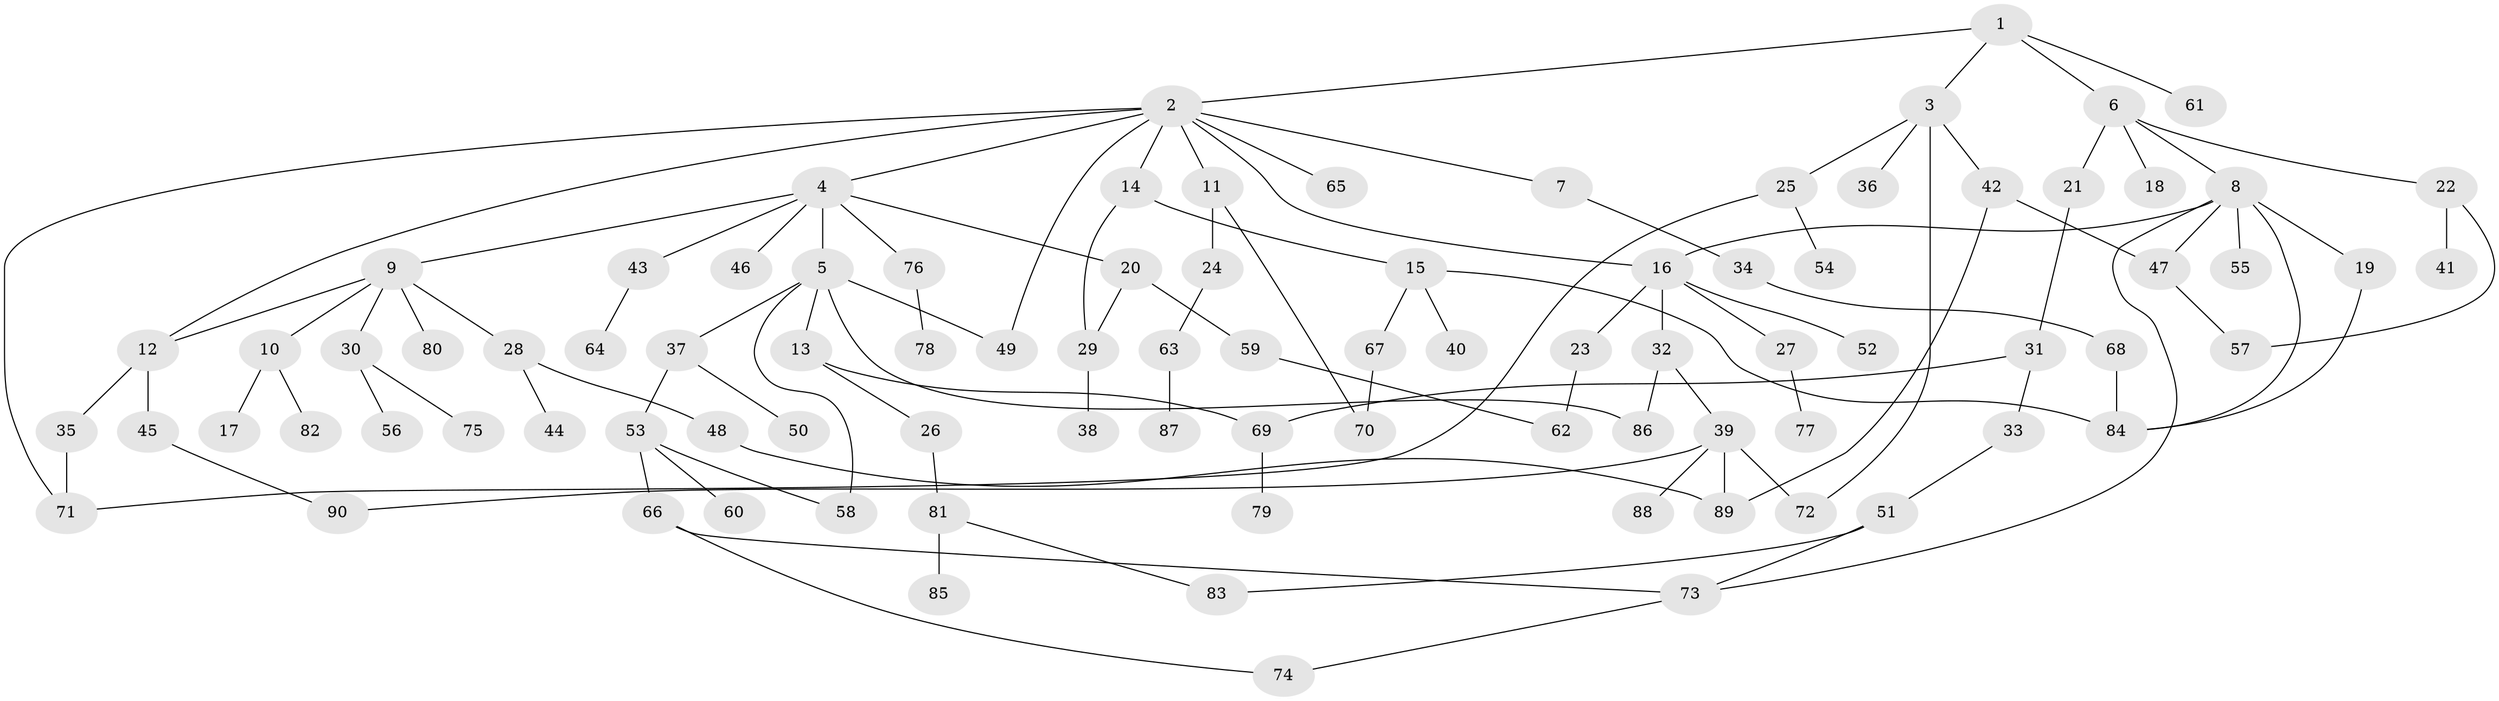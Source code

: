 // coarse degree distribution, {6: 0.031746031746031744, 2: 0.31746031746031744, 4: 0.06349206349206349, 1: 0.3492063492063492, 3: 0.19047619047619047, 5: 0.015873015873015872, 9: 0.015873015873015872, 18: 0.015873015873015872}
// Generated by graph-tools (version 1.1) at 2025/45/03/04/25 21:45:18]
// undirected, 90 vertices, 113 edges
graph export_dot {
graph [start="1"]
  node [color=gray90,style=filled];
  1;
  2;
  3;
  4;
  5;
  6;
  7;
  8;
  9;
  10;
  11;
  12;
  13;
  14;
  15;
  16;
  17;
  18;
  19;
  20;
  21;
  22;
  23;
  24;
  25;
  26;
  27;
  28;
  29;
  30;
  31;
  32;
  33;
  34;
  35;
  36;
  37;
  38;
  39;
  40;
  41;
  42;
  43;
  44;
  45;
  46;
  47;
  48;
  49;
  50;
  51;
  52;
  53;
  54;
  55;
  56;
  57;
  58;
  59;
  60;
  61;
  62;
  63;
  64;
  65;
  66;
  67;
  68;
  69;
  70;
  71;
  72;
  73;
  74;
  75;
  76;
  77;
  78;
  79;
  80;
  81;
  82;
  83;
  84;
  85;
  86;
  87;
  88;
  89;
  90;
  1 -- 2;
  1 -- 3;
  1 -- 6;
  1 -- 61;
  2 -- 4;
  2 -- 7;
  2 -- 11;
  2 -- 12;
  2 -- 14;
  2 -- 65;
  2 -- 71;
  2 -- 49;
  2 -- 16;
  3 -- 25;
  3 -- 36;
  3 -- 42;
  3 -- 72;
  4 -- 5;
  4 -- 9;
  4 -- 20;
  4 -- 43;
  4 -- 46;
  4 -- 76;
  5 -- 13;
  5 -- 37;
  5 -- 49;
  5 -- 58;
  5 -- 86;
  6 -- 8;
  6 -- 18;
  6 -- 21;
  6 -- 22;
  7 -- 34;
  8 -- 16;
  8 -- 19;
  8 -- 55;
  8 -- 73;
  8 -- 84;
  8 -- 47;
  9 -- 10;
  9 -- 28;
  9 -- 30;
  9 -- 80;
  9 -- 12;
  10 -- 17;
  10 -- 82;
  11 -- 24;
  11 -- 70;
  12 -- 35;
  12 -- 45;
  13 -- 26;
  13 -- 69;
  14 -- 15;
  14 -- 29;
  15 -- 40;
  15 -- 67;
  15 -- 84;
  16 -- 23;
  16 -- 27;
  16 -- 32;
  16 -- 52;
  19 -- 84;
  20 -- 59;
  20 -- 29;
  21 -- 31;
  22 -- 41;
  22 -- 57;
  23 -- 62;
  24 -- 63;
  25 -- 54;
  25 -- 71;
  26 -- 81;
  27 -- 77;
  28 -- 44;
  28 -- 48;
  29 -- 38;
  30 -- 56;
  30 -- 75;
  31 -- 33;
  31 -- 69;
  32 -- 39;
  32 -- 86;
  33 -- 51;
  34 -- 68;
  35 -- 71;
  37 -- 50;
  37 -- 53;
  39 -- 72;
  39 -- 88;
  39 -- 90;
  39 -- 89;
  42 -- 47;
  42 -- 89;
  43 -- 64;
  45 -- 90;
  47 -- 57;
  48 -- 89;
  51 -- 83;
  51 -- 73;
  53 -- 60;
  53 -- 66;
  53 -- 58;
  59 -- 62;
  63 -- 87;
  66 -- 74;
  66 -- 73;
  67 -- 70;
  68 -- 84;
  69 -- 79;
  73 -- 74;
  76 -- 78;
  81 -- 85;
  81 -- 83;
}

